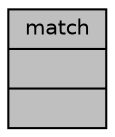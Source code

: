 digraph "match"
{
  edge [fontname="Helvetica",fontsize="10",labelfontname="Helvetica",labelfontsize="10"];
  node [fontname="Helvetica",fontsize="10",shape=record];
  Node1 [label="{match\n||}",height=0.2,width=0.4,color="black", fillcolor="grey75", style="filled", fontcolor="black"];
}
